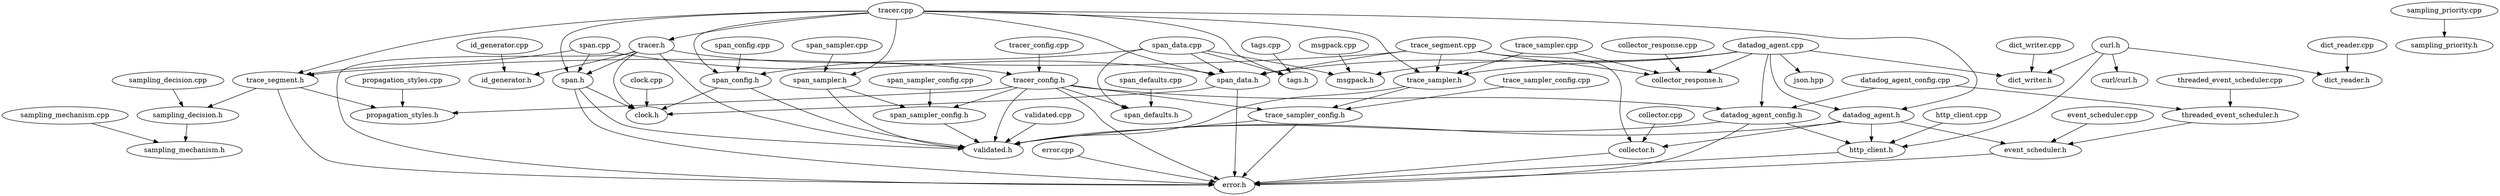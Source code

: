digraph G {
	node0 [label="threaded_event_scheduler.cpp"];
	node1 [label="span_data.cpp"];
	node2 [label="trace_segment.h"];
	node3 [label="dict_writer.h"];
	node4 [label="json.hpp"];
	node5 [label="collector.cpp"];
	node6 [label="span_sampler.h"];
	node7 [label="dict_reader.cpp"];
	node8 [label="id_generator.cpp"];
	node9 [label="trace_sampler.cpp"];
	node10 [label="sampling_decision.cpp"];
	node11 [label="tags.h"];
	node12 [label="tracer_config.h"];
	node13 [label="curl/curl.h"];
	node14 [label="sampling_priority.cpp"];
	node15 [label="span_sampler.cpp"];
	node16 [label="collector.h"];
	node17 [label="collector_response.h"];
	node18 [label="msgpack.h"];
	node19 [label="span.h"];
	node20 [label="trace_sampler.h"];
	node21 [label="span_config.cpp"];
	node22 [label="sampling_mechanism.cpp"];
	node23 [label="dict_writer.cpp"];
	node24 [label="span_config.h"];
	node25 [label="trace_sampler_config.cpp"];
	node26 [label="datadog_agent.cpp"];
	node27 [label="validated.h"];
	node28 [label="id_generator.h"];
	node29 [label="tracer_config.cpp"];
	node30 [label="datadog_agent_config.h"];
	node31 [label="sampling_decision.h"];
	node32 [label="span_data.h"];
	node33 [label="sampling_mechanism.h"];
	node34 [label="http_client.cpp"];
	node35 [label="msgpack.cpp"];
	node36 [label="span_sampler_config.h"];
	node37 [label="propagation_styles.cpp"];
	node38 [label="validated.cpp"];
	node39 [label="datadog_agent_config.cpp"];
	node40 [label="dict_reader.h"];
	node41 [label="http_client.h"];
	node42 [label="event_scheduler.cpp"];
	node43 [label="span.cpp"];
	node44 [label="tracer.cpp"];
	node45 [label="clock.cpp"];
	node46 [label="datadog_agent.h"];
	node47 [label="sampling_priority.h"];
	node48 [label="collector_response.cpp"];
	node49 [label="error.h"];
	node50 [label="event_scheduler.h"];
	node51 [label="propagation_styles.h"];
	node52 [label="error.cpp"];
	node53 [label="clock.h"];
	node54 [label="trace_sampler_config.h"];
	node55 [label="tags.cpp"];
	node56 [label="curl.h"];
	node57 [label="span_defaults.h"];
	node58 [label="span_defaults.cpp"];
	node59 [label="trace_segment.cpp"];
	node60 [label="threaded_event_scheduler.h"];
	node61 [label="tracer.h"];
	node62 [label="span_sampler_config.cpp"];
	subgraph U {
		edge [dir=none];
	}
	subgraph D {
		node0 -> node60 [];
		node1 -> node57 [];
		node1 -> node24 [];
		node1 -> node11 [];
		node1 -> node32 [];
		node1 -> node18 [];
		node2 -> node51 [];
		node2 -> node31 [];
		node2 -> node49 [];
		node5 -> node16 [];
		node6 -> node36 [];
		node6 -> node27 [];
		node7 -> node40 [];
		node8 -> node28 [];
		node9 -> node20 [];
		node9 -> node17 [];
		node10 -> node31 [];
		node12 -> node36 [];
		node12 -> node30 [];
		node12 -> node54 [];
		node12 -> node27 [];
		node12 -> node49 [];
		node12 -> node51 [];
		node12 -> node57 [];
		node14 -> node47 [];
		node15 -> node6 [];
		node16 -> node49 [];
		node19 -> node53 [];
		node19 -> node27 [];
		node19 -> node49 [];
		node20 -> node54 [];
		node20 -> node27 [];
		node21 -> node24 [];
		node22 -> node33 [];
		node23 -> node3 [];
		node24 -> node53 [];
		node24 -> node27 [];
		node25 -> node54 [];
		node26 -> node30 [];
		node26 -> node17 [];
		node26 -> node4 [];
		node26 -> node46 [];
		node26 -> node20 [];
		node26 -> node3 [];
		node26 -> node32 [];
		node26 -> node18 [];
		node29 -> node12 [];
		node30 -> node41 [];
		node30 -> node27 [];
		node30 -> node49 [];
		node31 -> node33 [];
		node32 -> node53 [];
		node32 -> node49 [];
		node34 -> node41 [];
		node35 -> node18 [];
		node36 -> node27 [];
		node37 -> node51 [];
		node38 -> node27 [];
		node39 -> node30 [];
		node39 -> node60 [];
		node41 -> node49 [];
		node42 -> node50 [];
		node43 -> node2 [];
		node43 -> node32 [];
		node43 -> node19 [];
		node44 -> node2 [];
		node44 -> node24 [];
		node44 -> node61 [];
		node44 -> node20 [];
		node44 -> node6 [];
		node44 -> node32 [];
		node44 -> node19 [];
		node44 -> node46 [];
		node44 -> node11 [];
		node45 -> node53 [];
		node46 -> node16 [];
		node46 -> node41 [];
		node46 -> node50 [];
		node46 -> node27 [];
		node48 -> node17 [];
		node50 -> node49 [];
		node52 -> node49 [];
		node54 -> node27 [];
		node54 -> node49 [];
		node55 -> node11 [];
		node56 -> node13 [];
		node56 -> node3 [];
		node56 -> node41 [];
		node56 -> node40 [];
		node58 -> node57 [];
		node59 -> node2 [];
		node59 -> node16 [];
		node59 -> node20 [];
		node59 -> node17 [];
		node59 -> node32 [];
		node60 -> node50 [];
		node61 -> node53 [];
		node61 -> node28 [];
		node61 -> node12 [];
		node61 -> node19 [];
		node61 -> node27 [];
		node61 -> node49 [];
		node62 -> node36 [];
	}
}

